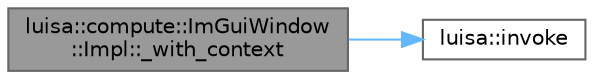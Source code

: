 digraph "luisa::compute::ImGuiWindow::Impl::_with_context"
{
 // LATEX_PDF_SIZE
  bgcolor="transparent";
  edge [fontname=Helvetica,fontsize=10,labelfontname=Helvetica,labelfontsize=10];
  node [fontname=Helvetica,fontsize=10,shape=box,height=0.2,width=0.4];
  rankdir="LR";
  Node1 [id="Node000001",label="luisa::compute::ImGuiWindow\l::Impl::_with_context",height=0.2,width=0.4,color="gray40", fillcolor="grey60", style="filled", fontcolor="black",tooltip=" "];
  Node1 -> Node2 [id="edge1_Node000001_Node000002",color="steelblue1",style="solid",tooltip=" "];
  Node2 [id="Node000002",label="luisa::invoke",height=0.2,width=0.4,color="grey40", fillcolor="white", style="filled",URL="$namespaceluisa.html#afecc703e5abfd2fcd6f342e3e345249e",tooltip=" "];
}
